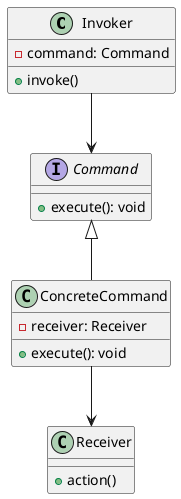 @startuml
class Invoker {
  -command: Command

  +invoke()
}

interface Command {
  +execute(): void
}

class ConcreteCommand {
  -receiver: Receiver

  +execute(): void
}

class Receiver {
  +action()
}

Invoker --> Command
Command <|-- ConcreteCommand
ConcreteCommand --> Receiver
@enduml